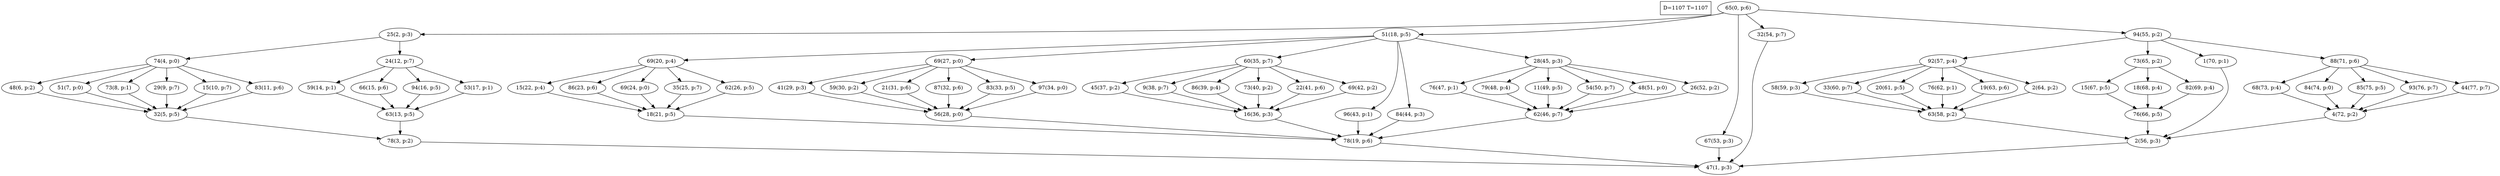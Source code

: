 digraph Task {
i [shape=box, label="D=1107 T=1107"]; 
0 [label="65(0, p:6)"];
1 [label="47(1, p:3)"];
2 [label="25(2, p:3)"];
3 [label="78(3, p:2)"];
4 [label="74(4, p:0)"];
5 [label="32(5, p:5)"];
6 [label="48(6, p:2)"];
7 [label="51(7, p:0)"];
8 [label="73(8, p:1)"];
9 [label="29(9, p:7)"];
10 [label="15(10, p:7)"];
11 [label="83(11, p:6)"];
12 [label="24(12, p:7)"];
13 [label="63(13, p:5)"];
14 [label="59(14, p:1)"];
15 [label="66(15, p:6)"];
16 [label="94(16, p:5)"];
17 [label="53(17, p:1)"];
18 [label="51(18, p:5)"];
19 [label="78(19, p:6)"];
20 [label="69(20, p:4)"];
21 [label="18(21, p:5)"];
22 [label="15(22, p:4)"];
23 [label="86(23, p:6)"];
24 [label="69(24, p:0)"];
25 [label="35(25, p:7)"];
26 [label="62(26, p:5)"];
27 [label="69(27, p:0)"];
28 [label="56(28, p:0)"];
29 [label="41(29, p:3)"];
30 [label="59(30, p:2)"];
31 [label="21(31, p:6)"];
32 [label="87(32, p:6)"];
33 [label="83(33, p:5)"];
34 [label="97(34, p:0)"];
35 [label="60(35, p:7)"];
36 [label="16(36, p:3)"];
37 [label="45(37, p:2)"];
38 [label="9(38, p:7)"];
39 [label="86(39, p:4)"];
40 [label="73(40, p:2)"];
41 [label="22(41, p:6)"];
42 [label="69(42, p:2)"];
43 [label="96(43, p:1)"];
44 [label="84(44, p:3)"];
45 [label="28(45, p:3)"];
46 [label="62(46, p:7)"];
47 [label="76(47, p:1)"];
48 [label="79(48, p:4)"];
49 [label="11(49, p:5)"];
50 [label="54(50, p:7)"];
51 [label="48(51, p:0)"];
52 [label="26(52, p:2)"];
53 [label="67(53, p:3)"];
54 [label="32(54, p:7)"];
55 [label="94(55, p:2)"];
56 [label="2(56, p:3)"];
57 [label="92(57, p:4)"];
58 [label="63(58, p:2)"];
59 [label="58(59, p:3)"];
60 [label="33(60, p:7)"];
61 [label="20(61, p:5)"];
62 [label="76(62, p:1)"];
63 [label="19(63, p:6)"];
64 [label="2(64, p:2)"];
65 [label="73(65, p:2)"];
66 [label="76(66, p:5)"];
67 [label="15(67, p:5)"];
68 [label="18(68, p:4)"];
69 [label="82(69, p:4)"];
70 [label="1(70, p:1)"];
71 [label="88(71, p:6)"];
72 [label="4(72, p:2)"];
73 [label="68(73, p:4)"];
74 [label="84(74, p:0)"];
75 [label="85(75, p:5)"];
76 [label="93(76, p:7)"];
77 [label="44(77, p:7)"];
0 -> 2;
0 -> 18;
0 -> 53;
0 -> 54;
0 -> 55;
2 -> 4;
2 -> 12;
3 -> 1;
4 -> 6;
4 -> 7;
4 -> 8;
4 -> 9;
4 -> 10;
4 -> 11;
5 -> 3;
6 -> 5;
7 -> 5;
8 -> 5;
9 -> 5;
10 -> 5;
11 -> 5;
12 -> 14;
12 -> 15;
12 -> 16;
12 -> 17;
13 -> 3;
14 -> 13;
15 -> 13;
16 -> 13;
17 -> 13;
18 -> 20;
18 -> 27;
18 -> 35;
18 -> 43;
18 -> 44;
18 -> 45;
19 -> 1;
20 -> 22;
20 -> 23;
20 -> 24;
20 -> 25;
20 -> 26;
21 -> 19;
22 -> 21;
23 -> 21;
24 -> 21;
25 -> 21;
26 -> 21;
27 -> 29;
27 -> 30;
27 -> 31;
27 -> 32;
27 -> 33;
27 -> 34;
28 -> 19;
29 -> 28;
30 -> 28;
31 -> 28;
32 -> 28;
33 -> 28;
34 -> 28;
35 -> 37;
35 -> 38;
35 -> 39;
35 -> 40;
35 -> 41;
35 -> 42;
36 -> 19;
37 -> 36;
38 -> 36;
39 -> 36;
40 -> 36;
41 -> 36;
42 -> 36;
43 -> 19;
44 -> 19;
45 -> 47;
45 -> 48;
45 -> 49;
45 -> 50;
45 -> 51;
45 -> 52;
46 -> 19;
47 -> 46;
48 -> 46;
49 -> 46;
50 -> 46;
51 -> 46;
52 -> 46;
53 -> 1;
54 -> 1;
55 -> 57;
55 -> 65;
55 -> 70;
55 -> 71;
56 -> 1;
57 -> 59;
57 -> 60;
57 -> 61;
57 -> 62;
57 -> 63;
57 -> 64;
58 -> 56;
59 -> 58;
60 -> 58;
61 -> 58;
62 -> 58;
63 -> 58;
64 -> 58;
65 -> 67;
65 -> 68;
65 -> 69;
66 -> 56;
67 -> 66;
68 -> 66;
69 -> 66;
70 -> 56;
71 -> 73;
71 -> 74;
71 -> 75;
71 -> 76;
71 -> 77;
72 -> 56;
73 -> 72;
74 -> 72;
75 -> 72;
76 -> 72;
77 -> 72;
}